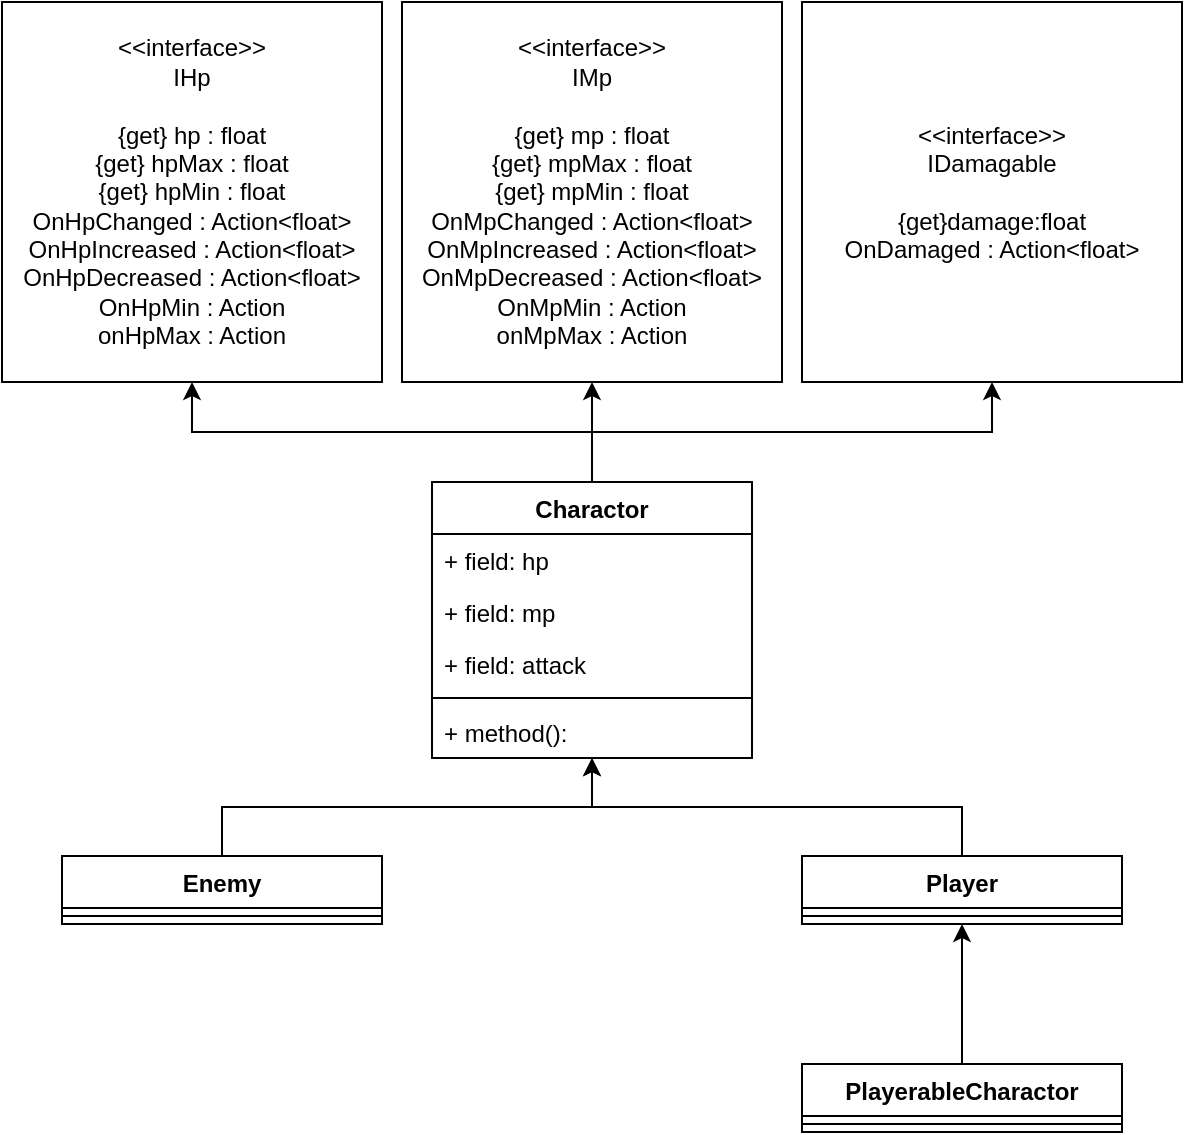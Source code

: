 <mxfile version="22.0.5" type="device">
  <diagram name="페이지-1" id="mOhAyhi2R2AlfU0e_2yL">
    <mxGraphModel dx="923" dy="678" grid="1" gridSize="10" guides="1" tooltips="1" connect="1" arrows="1" fold="1" page="1" pageScale="1" pageWidth="827" pageHeight="1169" math="0" shadow="0">
      <root>
        <mxCell id="0" />
        <mxCell id="1" parent="0" />
        <mxCell id="NM2ZEj8lBF_DfrHbZK2u-18" style="edgeStyle=orthogonalEdgeStyle;rounded=0;orthogonalLoop=1;jettySize=auto;html=1;exitX=0.5;exitY=0;exitDx=0;exitDy=0;entryX=0.5;entryY=1;entryDx=0;entryDy=0;" parent="1" source="NM2ZEj8lBF_DfrHbZK2u-6" target="NM2ZEj8lBF_DfrHbZK2u-17" edge="1">
          <mxGeometry relative="1" as="geometry" />
        </mxCell>
        <mxCell id="yJ_zKhDQsj4Jvh0x-kHF-2" style="edgeStyle=orthogonalEdgeStyle;rounded=0;orthogonalLoop=1;jettySize=auto;html=1;exitX=0.5;exitY=0;exitDx=0;exitDy=0;entryX=0.5;entryY=1;entryDx=0;entryDy=0;" edge="1" parent="1" source="NM2ZEj8lBF_DfrHbZK2u-6" target="yJ_zKhDQsj4Jvh0x-kHF-1">
          <mxGeometry relative="1" as="geometry" />
        </mxCell>
        <mxCell id="yJ_zKhDQsj4Jvh0x-kHF-16" style="edgeStyle=orthogonalEdgeStyle;rounded=0;orthogonalLoop=1;jettySize=auto;html=1;exitX=0.5;exitY=0;exitDx=0;exitDy=0;entryX=0.5;entryY=1;entryDx=0;entryDy=0;" edge="1" parent="1" source="NM2ZEj8lBF_DfrHbZK2u-6" target="yJ_zKhDQsj4Jvh0x-kHF-15">
          <mxGeometry relative="1" as="geometry" />
        </mxCell>
        <mxCell id="NM2ZEj8lBF_DfrHbZK2u-6" value="Charactor&lt;br&gt;&lt;br&gt;" style="swimlane;fontStyle=1;align=center;verticalAlign=top;childLayout=stackLayout;horizontal=1;startSize=26;horizontalStack=0;resizeParent=1;resizeParentMax=0;resizeLast=0;collapsible=1;marginBottom=0;whiteSpace=wrap;html=1;" parent="1" vertex="1">
          <mxGeometry x="325" y="260" width="160" height="138" as="geometry" />
        </mxCell>
        <mxCell id="NM2ZEj8lBF_DfrHbZK2u-7" value="+ field: hp" style="text;strokeColor=none;fillColor=none;align=left;verticalAlign=top;spacingLeft=4;spacingRight=4;overflow=hidden;rotatable=0;points=[[0,0.5],[1,0.5]];portConstraint=eastwest;whiteSpace=wrap;html=1;" parent="NM2ZEj8lBF_DfrHbZK2u-6" vertex="1">
          <mxGeometry y="26" width="160" height="26" as="geometry" />
        </mxCell>
        <mxCell id="yJ_zKhDQsj4Jvh0x-kHF-3" value="+ field: mp" style="text;strokeColor=none;fillColor=none;align=left;verticalAlign=top;spacingLeft=4;spacingRight=4;overflow=hidden;rotatable=0;points=[[0,0.5],[1,0.5]];portConstraint=eastwest;whiteSpace=wrap;html=1;" vertex="1" parent="NM2ZEj8lBF_DfrHbZK2u-6">
          <mxGeometry y="52" width="160" height="26" as="geometry" />
        </mxCell>
        <mxCell id="NM2ZEj8lBF_DfrHbZK2u-10" value="+ field: attack" style="text;strokeColor=none;fillColor=none;align=left;verticalAlign=top;spacingLeft=4;spacingRight=4;overflow=hidden;rotatable=0;points=[[0,0.5],[1,0.5]];portConstraint=eastwest;whiteSpace=wrap;html=1;" parent="NM2ZEj8lBF_DfrHbZK2u-6" vertex="1">
          <mxGeometry y="78" width="160" height="26" as="geometry" />
        </mxCell>
        <mxCell id="NM2ZEj8lBF_DfrHbZK2u-8" value="" style="line;strokeWidth=1;fillColor=none;align=left;verticalAlign=middle;spacingTop=-1;spacingLeft=3;spacingRight=3;rotatable=0;labelPosition=right;points=[];portConstraint=eastwest;strokeColor=inherit;" parent="NM2ZEj8lBF_DfrHbZK2u-6" vertex="1">
          <mxGeometry y="104" width="160" height="8" as="geometry" />
        </mxCell>
        <mxCell id="NM2ZEj8lBF_DfrHbZK2u-9" value="+ method():&amp;nbsp;" style="text;strokeColor=none;fillColor=none;align=left;verticalAlign=top;spacingLeft=4;spacingRight=4;overflow=hidden;rotatable=0;points=[[0,0.5],[1,0.5]];portConstraint=eastwest;whiteSpace=wrap;html=1;" parent="NM2ZEj8lBF_DfrHbZK2u-6" vertex="1">
          <mxGeometry y="112" width="160" height="26" as="geometry" />
        </mxCell>
        <mxCell id="NM2ZEj8lBF_DfrHbZK2u-17" value="&amp;lt;&amp;lt;interface&amp;gt;&amp;gt;&lt;br&gt;IHp&lt;br&gt;&lt;br&gt;{get} hp : float&lt;br&gt;{get} hpMax : float&lt;br&gt;{get} hpMin : float&lt;br&gt;OnHpChanged : Action&amp;lt;float&amp;gt;&lt;br&gt;OnHpIncreased : Action&amp;lt;float&amp;gt;&lt;br&gt;OnHpDecreased : Action&amp;lt;float&amp;gt;&lt;br&gt;OnHpMin : Action&lt;br&gt;onHpMax : Action" style="html=1;whiteSpace=wrap;" parent="1" vertex="1">
          <mxGeometry x="110" y="20" width="190" height="190" as="geometry" />
        </mxCell>
        <mxCell id="yJ_zKhDQsj4Jvh0x-kHF-1" value="&amp;lt;&amp;lt;interface&amp;gt;&amp;gt;&lt;br&gt;IMp&lt;br&gt;&lt;br&gt;{get} mp : float&lt;br&gt;{get} mpMax : float&lt;br&gt;{get} mpMin : float&lt;br&gt;OnMpChanged : Action&amp;lt;float&amp;gt;&lt;br&gt;OnMpIncreased : Action&amp;lt;float&amp;gt;&lt;br&gt;OnMpDecreased : Action&amp;lt;float&amp;gt;&lt;br&gt;OnMpMin : Action&lt;br&gt;onMpMax : Action" style="html=1;whiteSpace=wrap;" vertex="1" parent="1">
          <mxGeometry x="310" y="20" width="190" height="190" as="geometry" />
        </mxCell>
        <mxCell id="yJ_zKhDQsj4Jvh0x-kHF-15" value="&amp;lt;&amp;lt;interface&amp;gt;&amp;gt;&lt;br&gt;IDamagable&lt;br&gt;&lt;br&gt;{get}damage:float&lt;br&gt;OnDamaged : Action&amp;lt;float&amp;gt;" style="html=1;whiteSpace=wrap;" vertex="1" parent="1">
          <mxGeometry x="510" y="20" width="190" height="190" as="geometry" />
        </mxCell>
        <mxCell id="yJ_zKhDQsj4Jvh0x-kHF-23" style="edgeStyle=orthogonalEdgeStyle;rounded=0;orthogonalLoop=1;jettySize=auto;html=1;exitX=0.5;exitY=0;exitDx=0;exitDy=0;" edge="1" parent="1" source="yJ_zKhDQsj4Jvh0x-kHF-17" target="NM2ZEj8lBF_DfrHbZK2u-6">
          <mxGeometry relative="1" as="geometry" />
        </mxCell>
        <mxCell id="yJ_zKhDQsj4Jvh0x-kHF-17" value="Enemy" style="swimlane;fontStyle=1;align=center;verticalAlign=top;childLayout=stackLayout;horizontal=1;startSize=26;horizontalStack=0;resizeParent=1;resizeParentMax=0;resizeLast=0;collapsible=1;marginBottom=0;whiteSpace=wrap;html=1;" vertex="1" parent="1">
          <mxGeometry x="140" y="447" width="160" height="34" as="geometry" />
        </mxCell>
        <mxCell id="yJ_zKhDQsj4Jvh0x-kHF-21" value="" style="line;strokeWidth=1;fillColor=none;align=left;verticalAlign=middle;spacingTop=-1;spacingLeft=3;spacingRight=3;rotatable=0;labelPosition=right;points=[];portConstraint=eastwest;strokeColor=inherit;" vertex="1" parent="yJ_zKhDQsj4Jvh0x-kHF-17">
          <mxGeometry y="26" width="160" height="8" as="geometry" />
        </mxCell>
        <mxCell id="yJ_zKhDQsj4Jvh0x-kHF-27" style="edgeStyle=orthogonalEdgeStyle;rounded=0;orthogonalLoop=1;jettySize=auto;html=1;exitX=0.5;exitY=0;exitDx=0;exitDy=0;" edge="1" parent="1" source="yJ_zKhDQsj4Jvh0x-kHF-24" target="NM2ZEj8lBF_DfrHbZK2u-6">
          <mxGeometry relative="1" as="geometry" />
        </mxCell>
        <mxCell id="yJ_zKhDQsj4Jvh0x-kHF-24" value="Player" style="swimlane;fontStyle=1;align=center;verticalAlign=top;childLayout=stackLayout;horizontal=1;startSize=26;horizontalStack=0;resizeParent=1;resizeParentMax=0;resizeLast=0;collapsible=1;marginBottom=0;whiteSpace=wrap;html=1;" vertex="1" parent="1">
          <mxGeometry x="510" y="447" width="160" height="34" as="geometry" />
        </mxCell>
        <mxCell id="yJ_zKhDQsj4Jvh0x-kHF-25" value="" style="line;strokeWidth=1;fillColor=none;align=left;verticalAlign=middle;spacingTop=-1;spacingLeft=3;spacingRight=3;rotatable=0;labelPosition=right;points=[];portConstraint=eastwest;strokeColor=inherit;" vertex="1" parent="yJ_zKhDQsj4Jvh0x-kHF-24">
          <mxGeometry y="26" width="160" height="8" as="geometry" />
        </mxCell>
        <mxCell id="yJ_zKhDQsj4Jvh0x-kHF-30" style="edgeStyle=orthogonalEdgeStyle;rounded=0;orthogonalLoop=1;jettySize=auto;html=1;entryX=0.5;entryY=1;entryDx=0;entryDy=0;" edge="1" parent="1" source="yJ_zKhDQsj4Jvh0x-kHF-28" target="yJ_zKhDQsj4Jvh0x-kHF-24">
          <mxGeometry relative="1" as="geometry" />
        </mxCell>
        <mxCell id="yJ_zKhDQsj4Jvh0x-kHF-28" value="PlayerableCharactor" style="swimlane;fontStyle=1;align=center;verticalAlign=top;childLayout=stackLayout;horizontal=1;startSize=26;horizontalStack=0;resizeParent=1;resizeParentMax=0;resizeLast=0;collapsible=1;marginBottom=0;whiteSpace=wrap;html=1;" vertex="1" parent="1">
          <mxGeometry x="510" y="551" width="160" height="34" as="geometry" />
        </mxCell>
        <mxCell id="yJ_zKhDQsj4Jvh0x-kHF-29" value="" style="line;strokeWidth=1;fillColor=none;align=left;verticalAlign=middle;spacingTop=-1;spacingLeft=3;spacingRight=3;rotatable=0;labelPosition=right;points=[];portConstraint=eastwest;strokeColor=inherit;" vertex="1" parent="yJ_zKhDQsj4Jvh0x-kHF-28">
          <mxGeometry y="26" width="160" height="8" as="geometry" />
        </mxCell>
      </root>
    </mxGraphModel>
  </diagram>
</mxfile>
